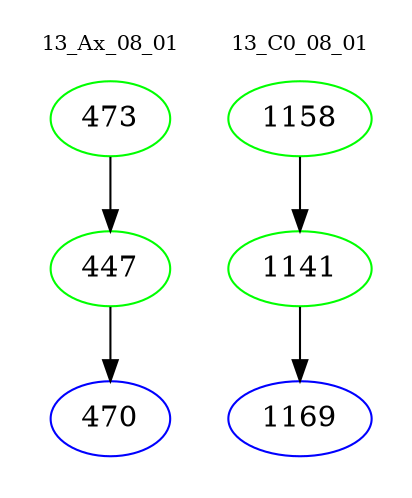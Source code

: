 digraph{
subgraph cluster_0 {
color = white
label = "13_Ax_08_01";
fontsize=10;
T0_473 [label="473", color="green"]
T0_473 -> T0_447 [color="black"]
T0_447 [label="447", color="green"]
T0_447 -> T0_470 [color="black"]
T0_470 [label="470", color="blue"]
}
subgraph cluster_1 {
color = white
label = "13_C0_08_01";
fontsize=10;
T1_1158 [label="1158", color="green"]
T1_1158 -> T1_1141 [color="black"]
T1_1141 [label="1141", color="green"]
T1_1141 -> T1_1169 [color="black"]
T1_1169 [label="1169", color="blue"]
}
}
